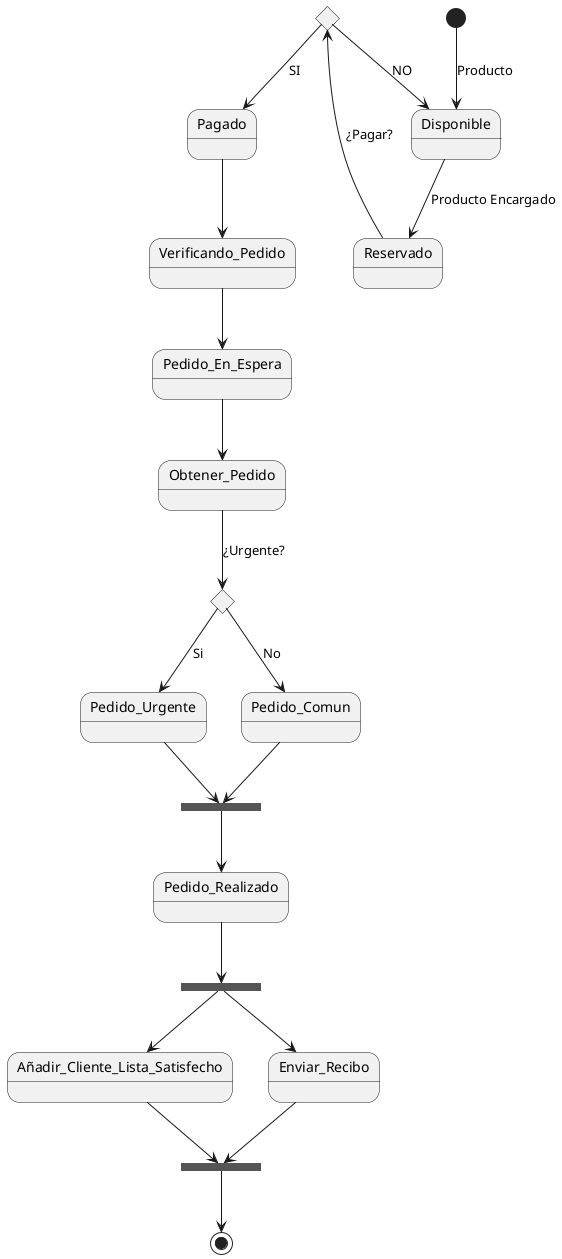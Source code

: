 @startuml reto062
state opcion1 <<choice>>
state opcion2 <<choice>>
state unificar <<join>>
state extender <<fork>>
state unificar2 <<join>>

[*] --> Disponible : Producto
Disponible --> Reservado: Producto Encargado
Reservado --> opcion1: ¿Pagar?
opcion1 --> Disponible : NO
opcion1 --> Pagado : SI
Pagado --> Verificando_Pedido
Verificando_Pedido --> Pedido_En_Espera
Pedido_En_Espera --> Obtener_Pedido
Obtener_Pedido --> opcion2 : ¿Urgente?
opcion2 --> Pedido_Urgente: Si
opcion2--> Pedido_Comun: No
Pedido_Urgente --> unificar
Pedido_Comun --> unificar
unificar --> Pedido_Realizado
Pedido_Realizado --> extender
extender --> Añadir_Cliente_Lista_Satisfecho
extender --> Enviar_Recibo
Añadir_Cliente_Lista_Satisfecho --> unificar2
Enviar_Recibo --> unificar2
unificar2 --> [*]
@enduml